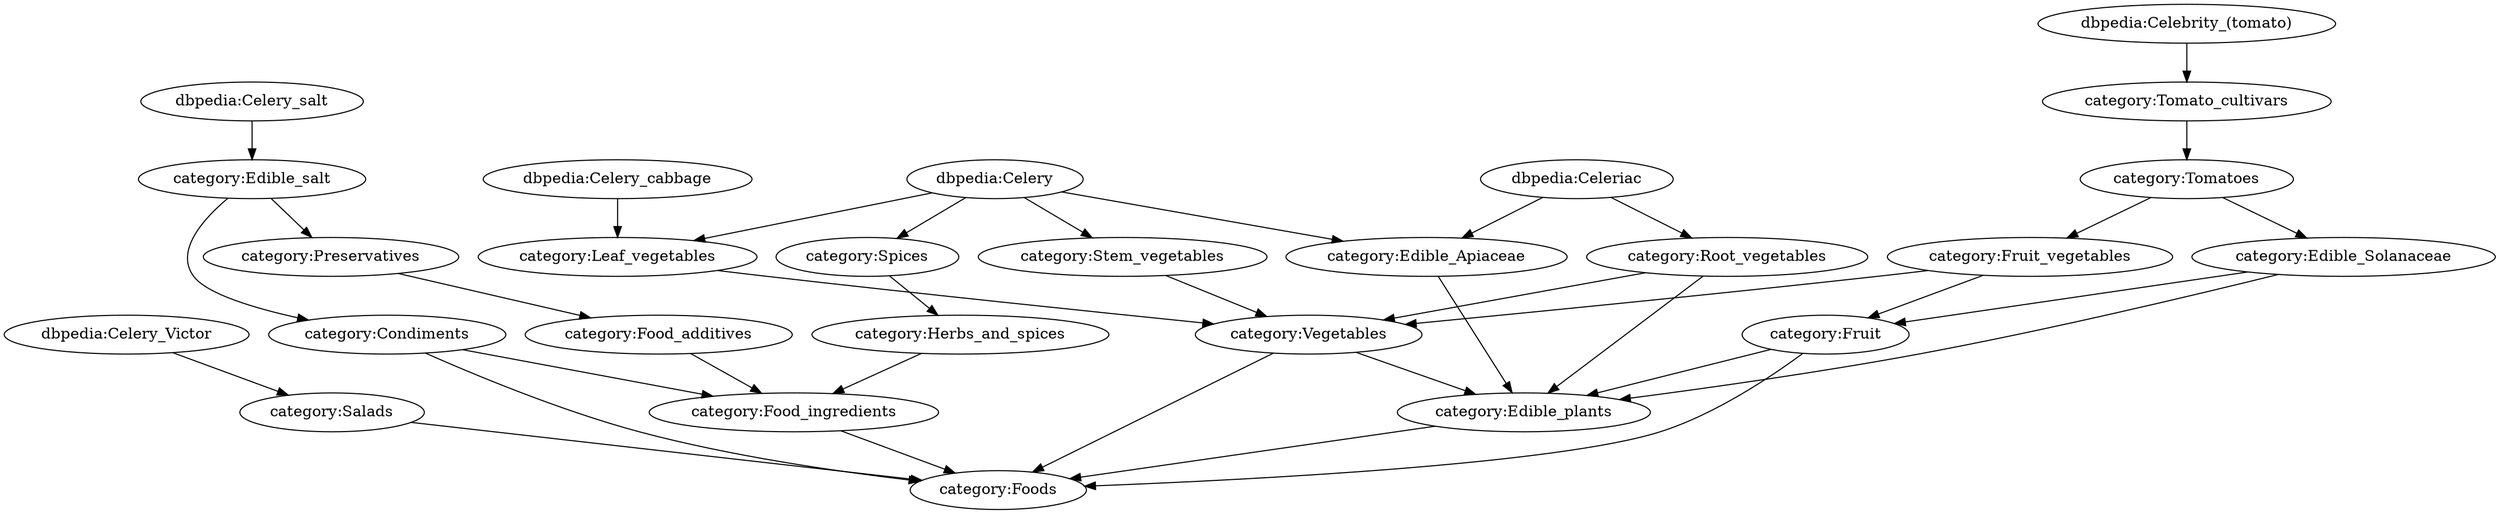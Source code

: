 digraph {
	attr_1 = "one"
	attr_2 = <two>
	"dbpedia:Celeriac" -> "category:Edible_Apiaceae"
	"category:Edible_Apiaceae" -> "category:Edible_plants"
	"category:Root_vegetables" -> "category:Edible_plants"
	"category:Edible_salt" -> "category:Preservatives"
	"category:Tomatoes" -> "category:Edible_Solanaceae"
	"dbpedia:Celery_Victor" -> "category:Salads"
	"category:Tomatoes" -> "category:Fruit_vegetables"
	"category:Food_additives" -> "category:Food_ingredients"
	"dbpedia:Celery_cabbage" -> "category:Leaf_vegetables"
	"category:Tomato_cultivars" -> "category:Tomatoes"
	"category:Leaf_vegetables" -> "category:Vegetables"
	"dbpedia:Celery_salt" -> "category:Edible_salt"
	"category:Fruit" -> "category:Edible_plants"
	"category:Preservatives" -> "category:Food_additives"
	"dbpedia:Celery" -> "category:Stem_vegetables"
	"category:Edible_plants" -> "category:Foods"
	"category:Spices" -> "category:Herbs_and_spices"
	"category:Edible_salt" -> "category:Condiments"
	"category:Fruit_vegetables" -> "category:Fruit"
	"category:Edible_Solanaceae" -> "category:Fruit"
	"dbpedia:Celery" -> "category:Edible_Apiaceae"
	"category:Fruit" -> "category:Foods"
	"dbpedia:Celery" -> "category:Leaf_vegetables"
	"category:Salads" -> "category:Foods"
	"category:Edible_Solanaceae" -> "category:Edible_plants"
	"category:Food_ingredients" -> "category:Foods"
	"category:Stem_vegetables" -> "category:Vegetables"
	"category:Condiments" -> "category:Foods"
	"category:Vegetables" -> "category:Edible_plants"
	"dbpedia:Celery" -> "category:Spices"
	"category:Condiments" -> "category:Food_ingredients"
	"category:Root_vegetables" -> "category:Vegetables"
	"category:Vegetables" -> "category:Foods"
	"dbpedia:Celebrity_(tomato)" -> "category:Tomato_cultivars"
	"category:Herbs_and_spices" -> "category:Food_ingredients"
	"category:Fruit_vegetables" -> "category:Vegetables"
	"dbpedia:Celeriac" -> "category:Root_vegetables"
}
